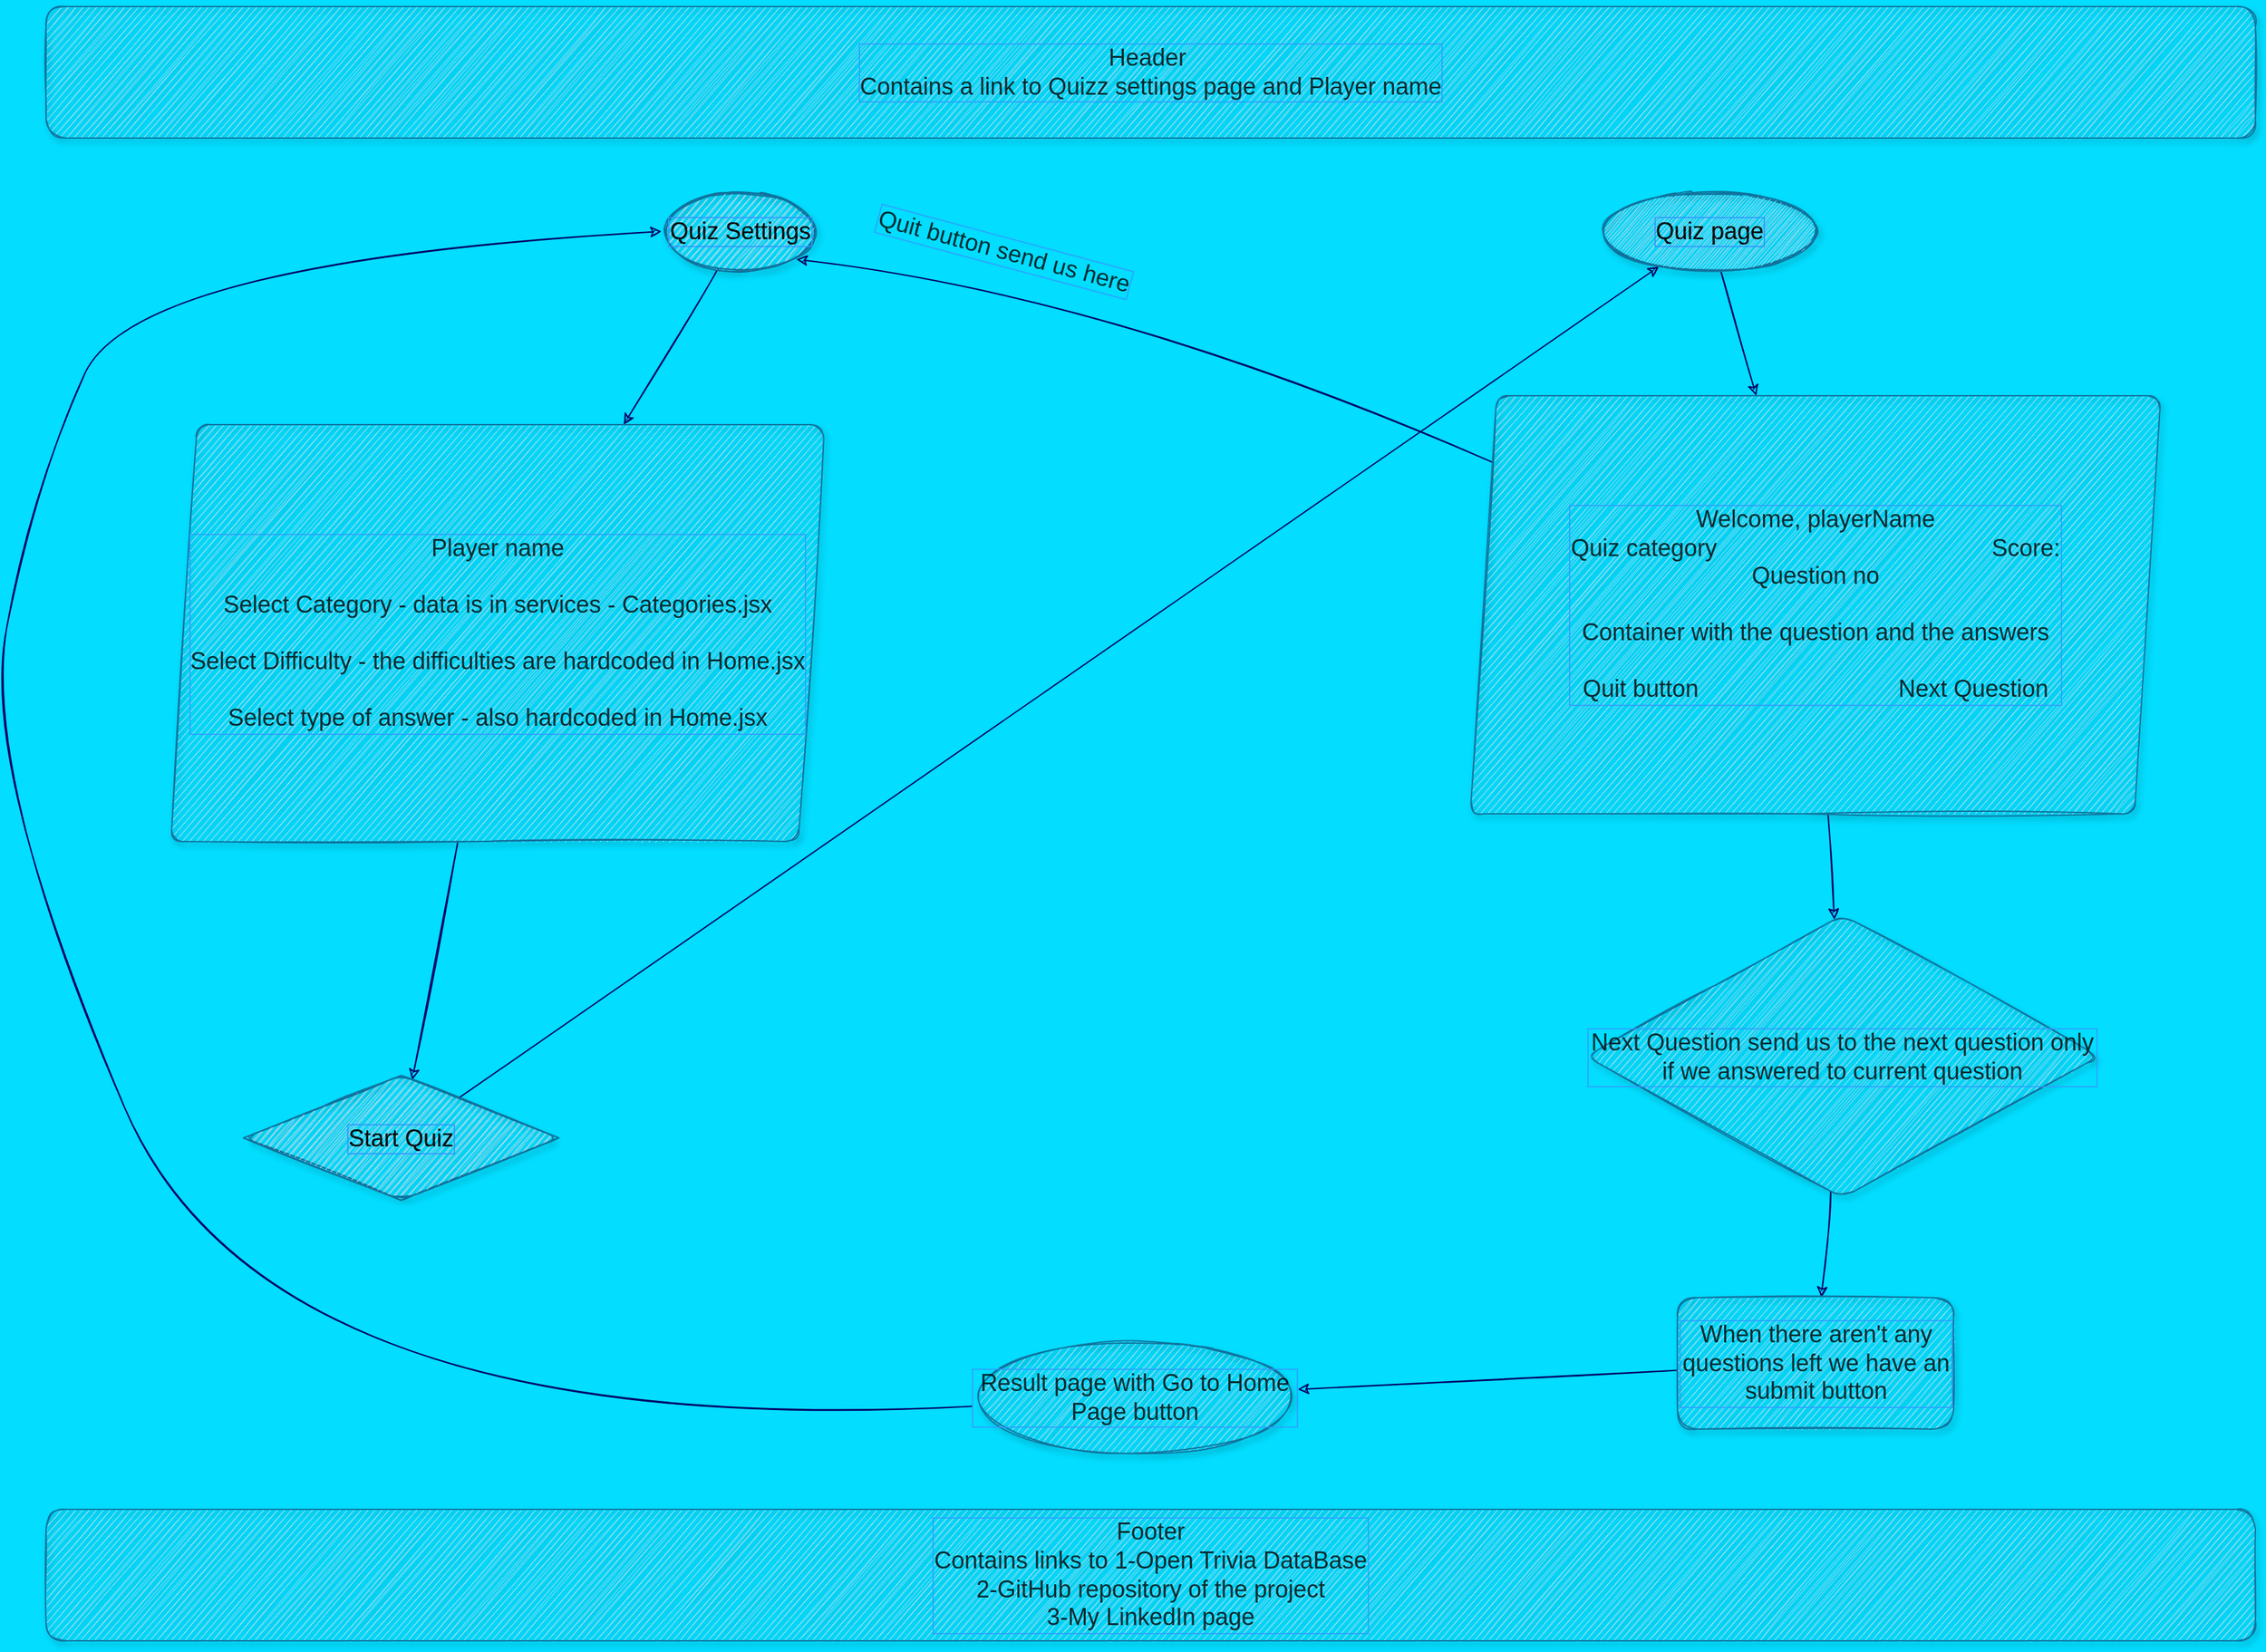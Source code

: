 <mxfile>
    <diagram id="y4AmVrFqyB3-X8S6Mhtv" name="Page-1">
        <mxGraphModel dx="3762" dy="1234" grid="0" gridSize="10" guides="1" tooltips="1" connect="1" arrows="1" fold="1" page="1" pageScale="1" pageWidth="980" pageHeight="690" background="#03DDFF" math="0" shadow="0">
            <root>
                <mxCell id="0"/>
                <mxCell id="1" parent="0"/>
                <mxCell id="2" value="Header&amp;nbsp;&lt;br style=&quot;font-size: 18px;&quot;&gt;Contains a link to Quizz settings page and Player name" style="whiteSpace=wrap;html=1;labelBackgroundColor=none;labelBorderColor=#3399FF;fillColor=#b1ddf0;rounded=1;sketch=1;strokeColor=#10739e;fontColor=#000000;textOpacity=80;spacing=2;fontSize=18;shadow=1;" vertex="1" parent="1">
                    <mxGeometry x="-840" y="27" width="1680" height="100" as="geometry"/>
                </mxCell>
                <mxCell id="3" value="&lt;font style=&quot;font-size: 18px;&quot;&gt;Footer&lt;br style=&quot;font-size: 18px;&quot;&gt;Contains links to 1-Open Trivia DataBase&lt;br style=&quot;font-size: 18px;&quot;&gt;2-GitHub repository of the project&lt;br style=&quot;font-size: 18px;&quot;&gt;3-My LinkedIn page&lt;/font&gt;" style="whiteSpace=wrap;html=1;labelBackgroundColor=none;labelBorderColor=#3399FF;fillColor=#b1ddf0;rounded=1;sketch=1;strokeColor=#10739e;fontColor=#000000;textOpacity=80;spacing=2;fontSize=18;shadow=1;" vertex="1" parent="1">
                    <mxGeometry x="-840" y="1170" width="1680" height="100" as="geometry"/>
                </mxCell>
                <mxCell id="10" value="" style="edgeStyle=none;html=1;labelBackgroundColor=none;labelBorderColor=#3399FF;fontColor=#000000;rounded=0;sketch=1;textOpacity=80;spacing=2;strokeColor=#000066;fontSize=18;" edge="1" parent="1" source="8" target="9">
                    <mxGeometry relative="1" as="geometry"/>
                </mxCell>
                <mxCell id="8" value="Quiz Settings" style="ellipse;whiteSpace=wrap;html=1;labelBackgroundColor=none;labelBorderColor=#3399FF;fillColor=#b1ddf0;rounded=0;sketch=1;strokeColor=#10739e;fontColor=#000000;textOpacity=80;spacing=2;fontSize=18;" vertex="1" parent="1">
                    <mxGeometry x="-372" y="168" width="120" height="60" as="geometry"/>
                </mxCell>
                <mxCell id="14" value="" style="edgeStyle=none;html=1;labelBackgroundColor=none;labelBorderColor=#3399FF;fontColor=#000000;rounded=0;sketch=1;textOpacity=80;spacing=2;strokeColor=#000066;fontSize=18;" edge="1" parent="1" source="9" target="13">
                    <mxGeometry relative="1" as="geometry"/>
                </mxCell>
                <mxCell id="9" value="Player name&lt;br style=&quot;font-size: 18px;&quot;&gt;&lt;br style=&quot;font-size: 18px;&quot;&gt;Select Category - data is in services - Categories.jsx&lt;br style=&quot;font-size: 18px;&quot;&gt;&lt;br style=&quot;font-size: 18px;&quot;&gt;Select Difficulty - the difficulties are hardcoded in Home.jsx&lt;br style=&quot;font-size: 18px;&quot;&gt;&lt;br style=&quot;font-size: 18px;&quot;&gt;Select type of answer - also hardcoded in Home.jsx" style="shape=parallelogram;perimeter=parallelogramPerimeter;whiteSpace=wrap;html=1;fixedSize=1;labelBackgroundColor=none;labelBorderColor=#3399FF;fillColor=#b1ddf0;rounded=1;sketch=1;strokeColor=#10739e;fontColor=#000000;textOpacity=80;spacing=2;fontSize=18;shadow=1;" vertex="1" parent="1">
                    <mxGeometry x="-745" y="345" width="497" height="317" as="geometry"/>
                </mxCell>
                <mxCell id="16" value="" style="edgeStyle=none;html=1;labelBackgroundColor=none;labelBorderColor=#3399FF;fontColor=#000000;sketch=1;textOpacity=80;spacing=2;strokeColor=#000066;fontSize=18;rounded=1;" edge="1" parent="1" source="13" target="15">
                    <mxGeometry relative="1" as="geometry">
                        <Array as="points"/>
                    </mxGeometry>
                </mxCell>
                <mxCell id="13" value="Start Quiz" style="rhombus;whiteSpace=wrap;html=1;labelBackgroundColor=none;labelBorderColor=#3399FF;fillColor=#b1ddf0;rounded=0;sketch=1;strokeColor=#10739e;fontColor=#000000;textOpacity=80;spacing=2;fontSize=18;" vertex="1" parent="1">
                    <mxGeometry x="-690" y="840" width="240" height="95" as="geometry"/>
                </mxCell>
                <mxCell id="18" value="" style="edgeStyle=none;html=1;labelBackgroundColor=none;labelBorderColor=#3399FF;fontColor=#000000;rounded=0;sketch=1;textOpacity=80;spacing=2;strokeColor=#000066;fontSize=18;" edge="1" parent="1" source="15" target="17">
                    <mxGeometry relative="1" as="geometry"/>
                </mxCell>
                <mxCell id="15" value="Quiz page" style="ellipse;whiteSpace=wrap;html=1;labelBackgroundColor=none;labelBorderColor=#3399FF;fillColor=#b1ddf0;rounded=0;sketch=1;strokeColor=#10739e;fontColor=#000000;textOpacity=80;spacing=2;fontSize=18;" vertex="1" parent="1">
                    <mxGeometry x="340" y="168" width="170" height="60" as="geometry"/>
                </mxCell>
                <mxCell id="19" style="edgeStyle=none;html=1;entryX=1;entryY=1;entryDx=0;entryDy=0;labelBackgroundColor=none;labelBorderColor=#3399FF;fontColor=#000000;sketch=1;textOpacity=80;spacing=2;strokeColor=#000066;curved=1;fontSize=18;" edge="1" parent="1" source="17" target="8">
                    <mxGeometry relative="1" as="geometry">
                        <Array as="points">
                            <mxPoint x="-20" y="250"/>
                        </Array>
                    </mxGeometry>
                </mxCell>
                <mxCell id="20" value="Quit button send us here" style="edgeLabel;html=1;align=center;verticalAlign=middle;resizable=0;points=[];labelBackgroundColor=none;labelBorderColor=#3399FF;fontColor=#000000;rounded=0;sketch=1;textOpacity=80;spacing=2;rotation=15;fontSize=18;" vertex="1" connectable="0" parent="19">
                    <mxGeometry x="0.219" y="359" relative="1" as="geometry">
                        <mxPoint x="-15" y="-389" as="offset"/>
                    </mxGeometry>
                </mxCell>
                <mxCell id="22" value="" style="edgeStyle=none;html=1;labelBackgroundColor=none;labelBorderColor=#3399FF;fontColor=#000000;rounded=0;sketch=1;textOpacity=80;spacing=2;strokeColor=#000066;fontSize=18;" edge="1" parent="1" source="17" target="21">
                    <mxGeometry relative="1" as="geometry"/>
                </mxCell>
                <mxCell id="17" value="Welcome, playerName&lt;br style=&quot;font-size: 18px;&quot;&gt;Quiz category&lt;span style=&quot;white-space: pre; font-size: 18px;&quot;&gt;&#9;&lt;/span&gt;&lt;span style=&quot;white-space: pre; font-size: 18px;&quot;&gt;&#9;&lt;/span&gt;&lt;span style=&quot;white-space: pre; font-size: 18px;&quot;&gt;&#9;&lt;/span&gt;&lt;span style=&quot;white-space: pre; font-size: 18px;&quot;&gt;&#9;&lt;/span&gt;&lt;span style=&quot;white-space: pre; font-size: 18px;&quot;&gt;&#9;&lt;/span&gt;&lt;span style=&quot;white-space: pre; font-size: 18px;&quot;&gt;&#9;&lt;/span&gt;Score:&lt;br style=&quot;font-size: 18px;&quot;&gt;Question no&lt;br style=&quot;font-size: 18px;&quot;&gt;&lt;br style=&quot;font-size: 18px;&quot;&gt;Container with the question and the answers&lt;br style=&quot;font-size: 18px;&quot;&gt;&lt;br style=&quot;font-size: 18px;&quot;&gt;Quit button&lt;span style=&quot;white-space: pre; font-size: 18px;&quot;&gt;&#9;&lt;/span&gt;&lt;span style=&quot;white-space: pre; font-size: 18px;&quot;&gt;&#9;&lt;/span&gt;&lt;span style=&quot;white-space: pre; font-size: 18px;&quot;&gt;&#9;&lt;/span&gt;&lt;span style=&quot;white-space: pre; font-size: 18px;&quot;&gt;&#9;&lt;/span&gt;Next Question&lt;br style=&quot;font-size: 18px;&quot;&gt;" style="shape=parallelogram;perimeter=parallelogramPerimeter;whiteSpace=wrap;html=1;fixedSize=1;labelBackgroundColor=none;labelBorderColor=#3399FF;fillColor=#b1ddf0;rounded=1;sketch=1;strokeColor=#10739e;fontColor=#000000;textOpacity=80;spacing=2;fontSize=18;shadow=1;" vertex="1" parent="1">
                    <mxGeometry x="243" y="323" width="525" height="318" as="geometry"/>
                </mxCell>
                <mxCell id="24" value="" style="edgeStyle=none;html=1;labelBackgroundColor=none;labelBorderColor=#3399FF;fontColor=#000000;rounded=0;sketch=1;textOpacity=80;spacing=2;strokeColor=#000066;fontSize=18;" edge="1" parent="1" source="21" target="23">
                    <mxGeometry relative="1" as="geometry"/>
                </mxCell>
                <mxCell id="21" value="Next Question send us to the next question only if we answered to current question" style="rhombus;whiteSpace=wrap;html=1;labelBackgroundColor=none;labelBorderColor=#3399FF;fillColor=#b1ddf0;rounded=1;sketch=1;strokeColor=#10739e;fontColor=#000000;textOpacity=80;spacing=2;fontSize=18;shadow=1;" vertex="1" parent="1">
                    <mxGeometry x="331" y="718" width="390" height="215" as="geometry"/>
                </mxCell>
                <mxCell id="26" value="" style="edgeStyle=none;html=1;labelBackgroundColor=none;labelBorderColor=#3399FF;fontColor=#000000;rounded=0;sketch=1;textOpacity=80;spacing=2;strokeColor=#000066;fontSize=18;" edge="1" parent="1" source="23" target="25">
                    <mxGeometry relative="1" as="geometry"/>
                </mxCell>
                <mxCell id="23" value="When there aren't any questions left we have an submit button" style="whiteSpace=wrap;html=1;labelBackgroundColor=none;labelBorderColor=#3399FF;fillColor=#b1ddf0;rounded=1;sketch=1;strokeColor=#10739e;fontColor=#000000;textOpacity=80;spacing=2;fontSize=18;shadow=1;" vertex="1" parent="1">
                    <mxGeometry x="400.5" y="1009" width="210" height="100" as="geometry"/>
                </mxCell>
                <mxCell id="29" style="edgeStyle=none;sketch=1;html=1;entryX=0;entryY=0.5;entryDx=0;entryDy=0;labelBackgroundColor=none;labelBorderColor=#3399FF;fontColor=#000000;curved=1;strokeColor=#000066;fontSize=18;" edge="1" parent="1" source="25" target="8">
                    <mxGeometry relative="1" as="geometry">
                        <Array as="points">
                            <mxPoint x="-670" y="1120"/>
                            <mxPoint x="-890" y="610"/>
                            <mxPoint x="-850" y="390"/>
                            <mxPoint x="-770" y="220"/>
                        </Array>
                    </mxGeometry>
                </mxCell>
                <mxCell id="25" value="Result page with Go to Home Page button" style="ellipse;whiteSpace=wrap;html=1;fillColor=#b1ddf0;labelBackgroundColor=none;labelBorderColor=#3399FF;rounded=0;sketch=1;strokeColor=#10739e;fontColor=#000000;textOpacity=80;spacing=2;fontSize=18;shadow=1;" vertex="1" parent="1">
                    <mxGeometry x="-137" y="1040" width="250" height="90" as="geometry"/>
                </mxCell>
                <mxCell id="31" value="Quiz Settings" style="ellipse;whiteSpace=wrap;html=1;labelBackgroundColor=none;labelBorderColor=#3399FF;fillColor=#b1ddf0;rounded=0;sketch=1;strokeColor=#10739e;fontColor=#000000;textOpacity=80;spacing=2;fontSize=18;shadow=1;" vertex="1" parent="1">
                    <mxGeometry x="-372" y="168" width="120" height="60" as="geometry"/>
                </mxCell>
                <mxCell id="32" value="Quiz page" style="ellipse;whiteSpace=wrap;html=1;labelBackgroundColor=none;labelBorderColor=#3399FF;fillColor=#b1ddf0;rounded=0;sketch=1;strokeColor=#10739e;fontColor=#000000;textOpacity=80;spacing=2;fontSize=18;shadow=1;" vertex="1" parent="1">
                    <mxGeometry x="340" y="168" width="170" height="60" as="geometry"/>
                </mxCell>
                <mxCell id="34" value="Start Quiz" style="rhombus;whiteSpace=wrap;html=1;labelBackgroundColor=none;labelBorderColor=#3399FF;fillColor=#b1ddf0;rounded=1;sketch=1;strokeColor=#10739e;fontColor=#000000;textOpacity=80;spacing=2;fontSize=18;shadow=1;" vertex="1" parent="1">
                    <mxGeometry x="-690" y="840" width="240" height="95" as="geometry"/>
                </mxCell>
            </root>
        </mxGraphModel>
    </diagram>
</mxfile>